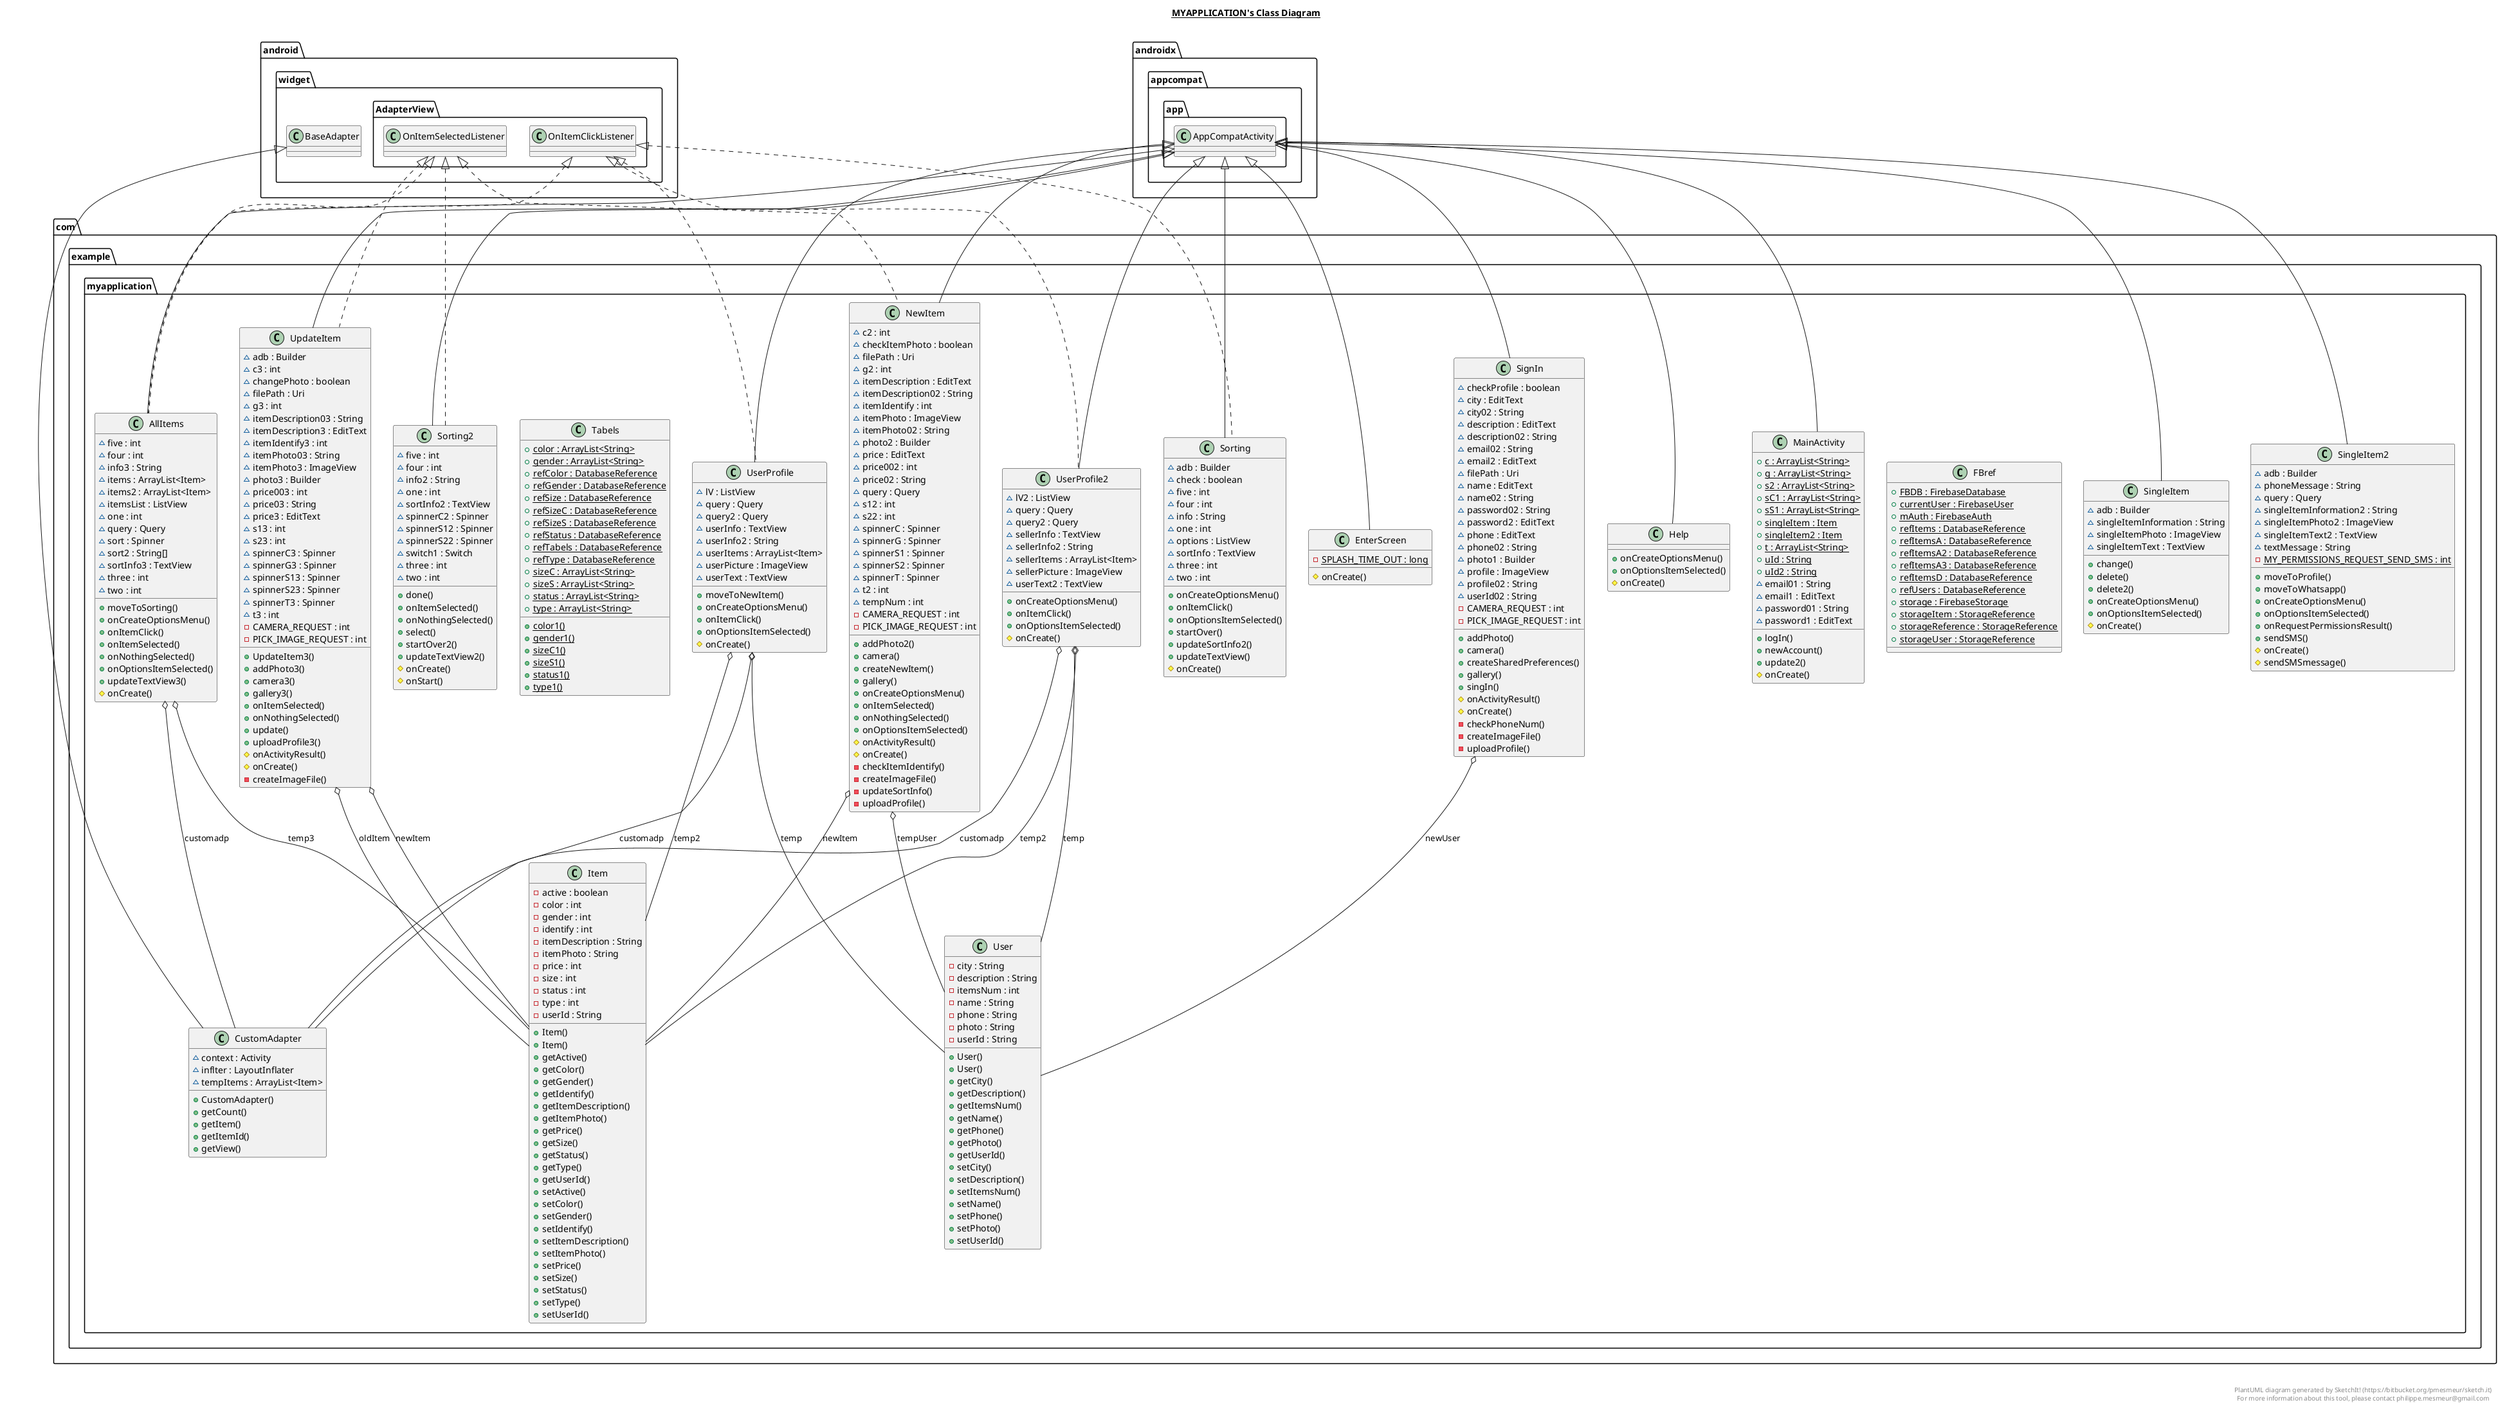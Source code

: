 @startuml

title __MYAPPLICATION's Class Diagram__\n

  namespace com.example.myapplication {
    class com.example.myapplication.AllItems {
        ~ five : int
        ~ four : int
        ~ info3 : String
        ~ items : ArrayList<Item>
        ~ items2 : ArrayList<Item>
        ~ itemsList : ListView
        ~ one : int
        ~ query : Query
        ~ sort : Spinner
        ~ sort2 : String[]
        ~ sortInfo3 : TextView
        ~ three : int
        ~ two : int
        + moveToSorting()
        + onCreateOptionsMenu()
        + onItemClick()
        + onItemSelected()
        + onNothingSelected()
        + onOptionsItemSelected()
        + updateTextView3()
        # onCreate()
    }
  }
  

  namespace com.example.myapplication {
    class com.example.myapplication.CustomAdapter {
        ~ context : Activity
        ~ inflter : LayoutInflater
        ~ tempItems : ArrayList<Item>
        + CustomAdapter()
        + getCount()
        + getItem()
        + getItemId()
        + getView()
    }
  }
  

  namespace com.example.myapplication {
    class com.example.myapplication.EnterScreen {
        {static} - SPLASH_TIME_OUT : long
        # onCreate()
    }
  }
  

  namespace com.example.myapplication {
    class com.example.myapplication.FBref {
        {static} + FBDB : FirebaseDatabase
        {static} + currentUser : FirebaseUser
        {static} + mAuth : FirebaseAuth
        {static} + refItems : DatabaseReference
        {static} + refItemsA : DatabaseReference
        {static} + refItemsA2 : DatabaseReference
        {static} + refItemsA3 : DatabaseReference
        {static} + refItemsD : DatabaseReference
        {static} + refUsers : DatabaseReference
        {static} + storage : FirebaseStorage
        {static} + storageItem : StorageReference
        {static} + storageReference : StorageReference
        {static} + storageUser : StorageReference
    }
  }
  

  namespace com.example.myapplication {
    class com.example.myapplication.Help {
        + onCreateOptionsMenu()
        + onOptionsItemSelected()
        # onCreate()
    }
  }
  

  namespace com.example.myapplication {
    class com.example.myapplication.Item {
        - active : boolean
        - color : int
        - gender : int
        - identify : int
        - itemDescription : String
        - itemPhoto : String
        - price : int
        - size : int
        - status : int
        - type : int
        - userId : String
        + Item()
        + Item()
        + getActive()
        + getColor()
        + getGender()
        + getIdentify()
        + getItemDescription()
        + getItemPhoto()
        + getPrice()
        + getSize()
        + getStatus()
        + getType()
        + getUserId()
        + setActive()
        + setColor()
        + setGender()
        + setIdentify()
        + setItemDescription()
        + setItemPhoto()
        + setPrice()
        + setSize()
        + setStatus()
        + setType()
        + setUserId()
    }
  }
  

  namespace com.example.myapplication {
    class com.example.myapplication.MainActivity {
        {static} + c : ArrayList<String>
        {static} + g : ArrayList<String>
        {static} + s2 : ArrayList<String>
        {static} + sC1 : ArrayList<String>
        {static} + sS1 : ArrayList<String>
        {static} + singleItem : Item
        {static} + singleItem2 : Item
        {static} + t : ArrayList<String>
        {static} + uId : String
        {static} + uId2 : String
        ~ email01 : String
        ~ email1 : EditText
        ~ password01 : String
        ~ password1 : EditText
        + logIn()
        + newAccount()
        + update2()
        # onCreate()
    }
  }
  

  namespace com.example.myapplication {
    class com.example.myapplication.NewItem {
        ~ c2 : int
        ~ checkItemPhoto : boolean
        ~ filePath : Uri
        ~ g2 : int
        ~ itemDescription : EditText
        ~ itemDescription02 : String
        ~ itemIdentify : int
        ~ itemPhoto : ImageView
        ~ itemPhoto02 : String
        ~ photo2 : Builder
        ~ price : EditText
        ~ price002 : int
        ~ price02 : String
        ~ query : Query
        ~ s12 : int
        ~ s22 : int
        ~ spinnerC : Spinner
        ~ spinnerG : Spinner
        ~ spinnerS1 : Spinner
        ~ spinnerS2 : Spinner
        ~ spinnerT : Spinner
        ~ t2 : int
        ~ tempNum : int
        - CAMERA_REQUEST : int
        - PICK_IMAGE_REQUEST : int
        + addPhoto2()
        + camera()
        + createNewItem()
        + gallery()
        + onCreateOptionsMenu()
        + onItemSelected()
        + onNothingSelected()
        + onOptionsItemSelected()
        # onActivityResult()
        # onCreate()
        - checkItemIdentify()
        - createImageFile()
        - updateSortInfo()
        - uploadProfile()
    }
  }
  

  namespace com.example.myapplication {
    class com.example.myapplication.SignIn {
        ~ checkProfile : boolean
        ~ city : EditText
        ~ city02 : String
        ~ description : EditText
        ~ description02 : String
        ~ email02 : String
        ~ email2 : EditText
        ~ filePath : Uri
        ~ name : EditText
        ~ name02 : String
        ~ password02 : String
        ~ password2 : EditText
        ~ phone : EditText
        ~ phone02 : String
        ~ photo1 : Builder
        ~ profile : ImageView
        ~ profile02 : String
        ~ userId02 : String
        - CAMERA_REQUEST : int
        - PICK_IMAGE_REQUEST : int
        + addPhoto()
        + camera()
        + createSharedPreferences()
        + gallery()
        + singIn()
        # onActivityResult()
        # onCreate()
        - checkPhoneNum()
        - createImageFile()
        - uploadProfile()
    }
  }
  

  namespace com.example.myapplication {
    class com.example.myapplication.SingleItem {
        ~ adb : Builder
        ~ singleItemInformation : String
        ~ singleItemPhoto : ImageView
        ~ singleItemText : TextView
        + change()
        + delete()
        + delete2()
        + onCreateOptionsMenu()
        + onOptionsItemSelected()
        # onCreate()
    }
  }
  

  namespace com.example.myapplication {
    class com.example.myapplication.SingleItem2 {
        ~ adb : Builder
        ~ phoneMessage : String
        ~ query : Query
        ~ singleItemInformation2 : String
        ~ singleItemPhoto2 : ImageView
        ~ singleItemText2 : TextView
        ~ textMessage : String
        {static} - MY_PERMISSIONS_REQUEST_SEND_SMS : int
        + moveToProfile()
        + moveToWhatsapp()
        + onCreateOptionsMenu()
        + onOptionsItemSelected()
        + onRequestPermissionsResult()
        + sendSMS()
        # onCreate()
        # sendSMSmessage()
    }
  }
  

  namespace com.example.myapplication {
    class com.example.myapplication.Sorting {
        ~ adb : Builder
        ~ check : boolean
        ~ five : int
        ~ four : int
        ~ info : String
        ~ one : int
        ~ options : ListView
        ~ sortInfo : TextView
        ~ three : int
        ~ two : int
        + onCreateOptionsMenu()
        + onItemClick()
        + onOptionsItemSelected()
        + startOver()
        + updateSortInfo2()
        + updateTextView()
        # onCreate()
    }
  }
  

  namespace com.example.myapplication {
    class com.example.myapplication.Sorting2 {
        ~ five : int
        ~ four : int
        ~ info2 : String
        ~ one : int
        ~ sortInfo2 : TextView
        ~ spinnerC2 : Spinner
        ~ spinnerS12 : Spinner
        ~ spinnerS22 : Spinner
        ~ switch1 : Switch
        ~ three : int
        ~ two : int
        + done()
        + onItemSelected()
        + onNothingSelected()
        + select()
        + startOver2()
        + updateTextView2()
        # onCreate()
        # onStart()
    }
  }
  

  namespace com.example.myapplication {
    class com.example.myapplication.Tabels {
        {static} + color : ArrayList<String>
        {static} + gender : ArrayList<String>
        {static} + refColor : DatabaseReference
        {static} + refGender : DatabaseReference
        {static} + refSize : DatabaseReference
        {static} + refSizeC : DatabaseReference
        {static} + refSizeS : DatabaseReference
        {static} + refStatus : DatabaseReference
        {static} + refTabels : DatabaseReference
        {static} + refType : DatabaseReference
        {static} + sizeC : ArrayList<String>
        {static} + sizeS : ArrayList<String>
        {static} + status : ArrayList<String>
        {static} + type : ArrayList<String>
        {static} + color1()
        {static} + gender1()
        {static} + sizeC1()
        {static} + sizeS1()
        {static} + status1()
        {static} + type1()
    }
  }
  

  namespace com.example.myapplication {
    class com.example.myapplication.UpdateItem {
        ~ adb : Builder
        ~ c3 : int
        ~ changePhoto : boolean
        ~ filePath : Uri
        ~ g3 : int
        ~ itemDescription03 : String
        ~ itemDescription3 : EditText
        ~ itemIdentify3 : int
        ~ itemPhoto03 : String
        ~ itemPhoto3 : ImageView
        ~ photo3 : Builder
        ~ price003 : int
        ~ price03 : String
        ~ price3 : EditText
        ~ s13 : int
        ~ s23 : int
        ~ spinnerC3 : Spinner
        ~ spinnerG3 : Spinner
        ~ spinnerS13 : Spinner
        ~ spinnerS23 : Spinner
        ~ spinnerT3 : Spinner
        ~ t3 : int
        - CAMERA_REQUEST : int
        - PICK_IMAGE_REQUEST : int
        + UpdateItem3()
        + addPhoto3()
        + camera3()
        + gallery3()
        + onItemSelected()
        + onNothingSelected()
        + update()
        + uploadProfile3()
        # onActivityResult()
        # onCreate()
        - createImageFile()
    }
  }
  

  namespace com.example.myapplication {
    class com.example.myapplication.User {
        - city : String
        - description : String
        - itemsNum : int
        - name : String
        - phone : String
        - photo : String
        - userId : String
        + User()
        + User()
        + getCity()
        + getDescription()
        + getItemsNum()
        + getName()
        + getPhone()
        + getPhoto()
        + getUserId()
        + setCity()
        + setDescription()
        + setItemsNum()
        + setName()
        + setPhone()
        + setPhoto()
        + setUserId()
    }
  }
  

  namespace com.example.myapplication {
    class com.example.myapplication.UserProfile {
        ~ lV : ListView
        ~ query : Query
        ~ query2 : Query
        ~ userInfo : TextView
        ~ userInfo2 : String
        ~ userItems : ArrayList<Item>
        ~ userPicture : ImageView
        ~ userText : TextView
        + moveToNewItem()
        + onCreateOptionsMenu()
        + onItemClick()
        + onOptionsItemSelected()
        # onCreate()
    }
  }
  

  namespace com.example.myapplication {
    class com.example.myapplication.UserProfile2 {
        ~ lV2 : ListView
        ~ query : Query
        ~ query2 : Query
        ~ sellerInfo : TextView
        ~ sellerInfo2 : String
        ~ sellerItems : ArrayList<Item>
        ~ sellerPicture : ImageView
        ~ userText2 : TextView
        + onCreateOptionsMenu()
        + onItemClick()
        + onOptionsItemSelected()
        # onCreate()
    }
  }
  

  com.example.myapplication.AllItems .up.|> android.widget.AdapterView.OnItemClickListener
  com.example.myapplication.AllItems .up.|> android.widget.AdapterView.OnItemSelectedListener
  com.example.myapplication.AllItems -up-|> androidx.appcompat.app.AppCompatActivity
  com.example.myapplication.AllItems o-- com.example.myapplication.CustomAdapter : customadp
  com.example.myapplication.AllItems o-- com.example.myapplication.Item : temp3
  com.example.myapplication.CustomAdapter -up-|> android.widget.BaseAdapter
  com.example.myapplication.EnterScreen -up-|> androidx.appcompat.app.AppCompatActivity
  com.example.myapplication.Help -up-|> androidx.appcompat.app.AppCompatActivity
  com.example.myapplication.MainActivity -up-|> androidx.appcompat.app.AppCompatActivity
  com.example.myapplication.NewItem .up.|> android.widget.AdapterView.OnItemSelectedListener
  com.example.myapplication.NewItem -up-|> androidx.appcompat.app.AppCompatActivity
  com.example.myapplication.NewItem o-- com.example.myapplication.Item : newItem
  com.example.myapplication.NewItem o-- com.example.myapplication.User : tempUser
  com.example.myapplication.SignIn -up-|> androidx.appcompat.app.AppCompatActivity
  com.example.myapplication.SignIn o-- com.example.myapplication.User : newUser
  com.example.myapplication.SingleItem -up-|> androidx.appcompat.app.AppCompatActivity
  com.example.myapplication.SingleItem2 -up-|> androidx.appcompat.app.AppCompatActivity
  com.example.myapplication.Sorting .up.|> android.widget.AdapterView.OnItemClickListener
  com.example.myapplication.Sorting -up-|> androidx.appcompat.app.AppCompatActivity
  com.example.myapplication.Sorting2 .up.|> android.widget.AdapterView.OnItemSelectedListener
  com.example.myapplication.Sorting2 -up-|> androidx.appcompat.app.AppCompatActivity
  com.example.myapplication.UpdateItem .up.|> android.widget.AdapterView.OnItemSelectedListener
  com.example.myapplication.UpdateItem -up-|> androidx.appcompat.app.AppCompatActivity
  com.example.myapplication.UpdateItem o-- com.example.myapplication.Item : newItem
  com.example.myapplication.UpdateItem o-- com.example.myapplication.Item : oldItem
  com.example.myapplication.UserProfile .up.|> android.widget.AdapterView.OnItemClickListener
  com.example.myapplication.UserProfile -up-|> androidx.appcompat.app.AppCompatActivity
  com.example.myapplication.UserProfile o-- com.example.myapplication.CustomAdapter : customadp
  com.example.myapplication.UserProfile o-- com.example.myapplication.User : temp
  com.example.myapplication.UserProfile o-- com.example.myapplication.Item : temp2
  com.example.myapplication.UserProfile2 .up.|> android.widget.AdapterView.OnItemClickListener
  com.example.myapplication.UserProfile2 -up-|> androidx.appcompat.app.AppCompatActivity
  com.example.myapplication.UserProfile2 o-- com.example.myapplication.CustomAdapter : customadp
  com.example.myapplication.UserProfile2 o-- com.example.myapplication.User : temp
  com.example.myapplication.UserProfile2 o-- com.example.myapplication.Item : temp2


right footer


PlantUML diagram generated by SketchIt! (https://bitbucket.org/pmesmeur/sketch.it)
For more information about this tool, please contact philippe.mesmeur@gmail.com
endfooter

@enduml
